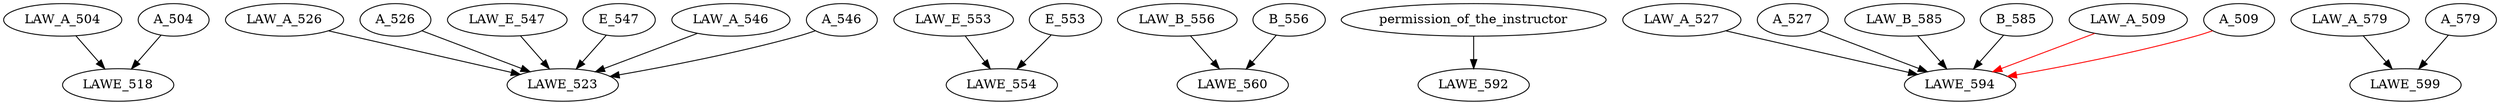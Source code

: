 digraph G {
    edge [color=black];
    LAW_A_504 -> LAWE_518;
    A_504 -> LAWE_518;
    edge [color=black];
    LAW_A_526 -> LAWE_523;
    A_526 -> LAWE_523;
    LAW_E_547 -> LAWE_523;
    E_547 -> LAWE_523;
    LAW_A_546 -> LAWE_523;
    A_546 -> LAWE_523;
    edge [color=black];
    LAW_E_553 -> LAWE_554;
    E_553 -> LAWE_554;
    edge [color=black];
    LAW_B_556 -> LAWE_560;
    B_556 -> LAWE_560;
    edge [color=black];
    permission_of_the_instructor -> LAWE_592;
    edge [color=black];
    LAW_A_527 -> LAWE_594;
    A_527 -> LAWE_594;
    LAW_B_585 -> LAWE_594;
    B_585 -> LAWE_594;
    edge [color=red];
    LAW_A_509 -> LAWE_594;
    A_509 -> LAWE_594;
    edge [color=black];
    LAW_A_579 -> LAWE_599;
    A_579 -> LAWE_599;
}
